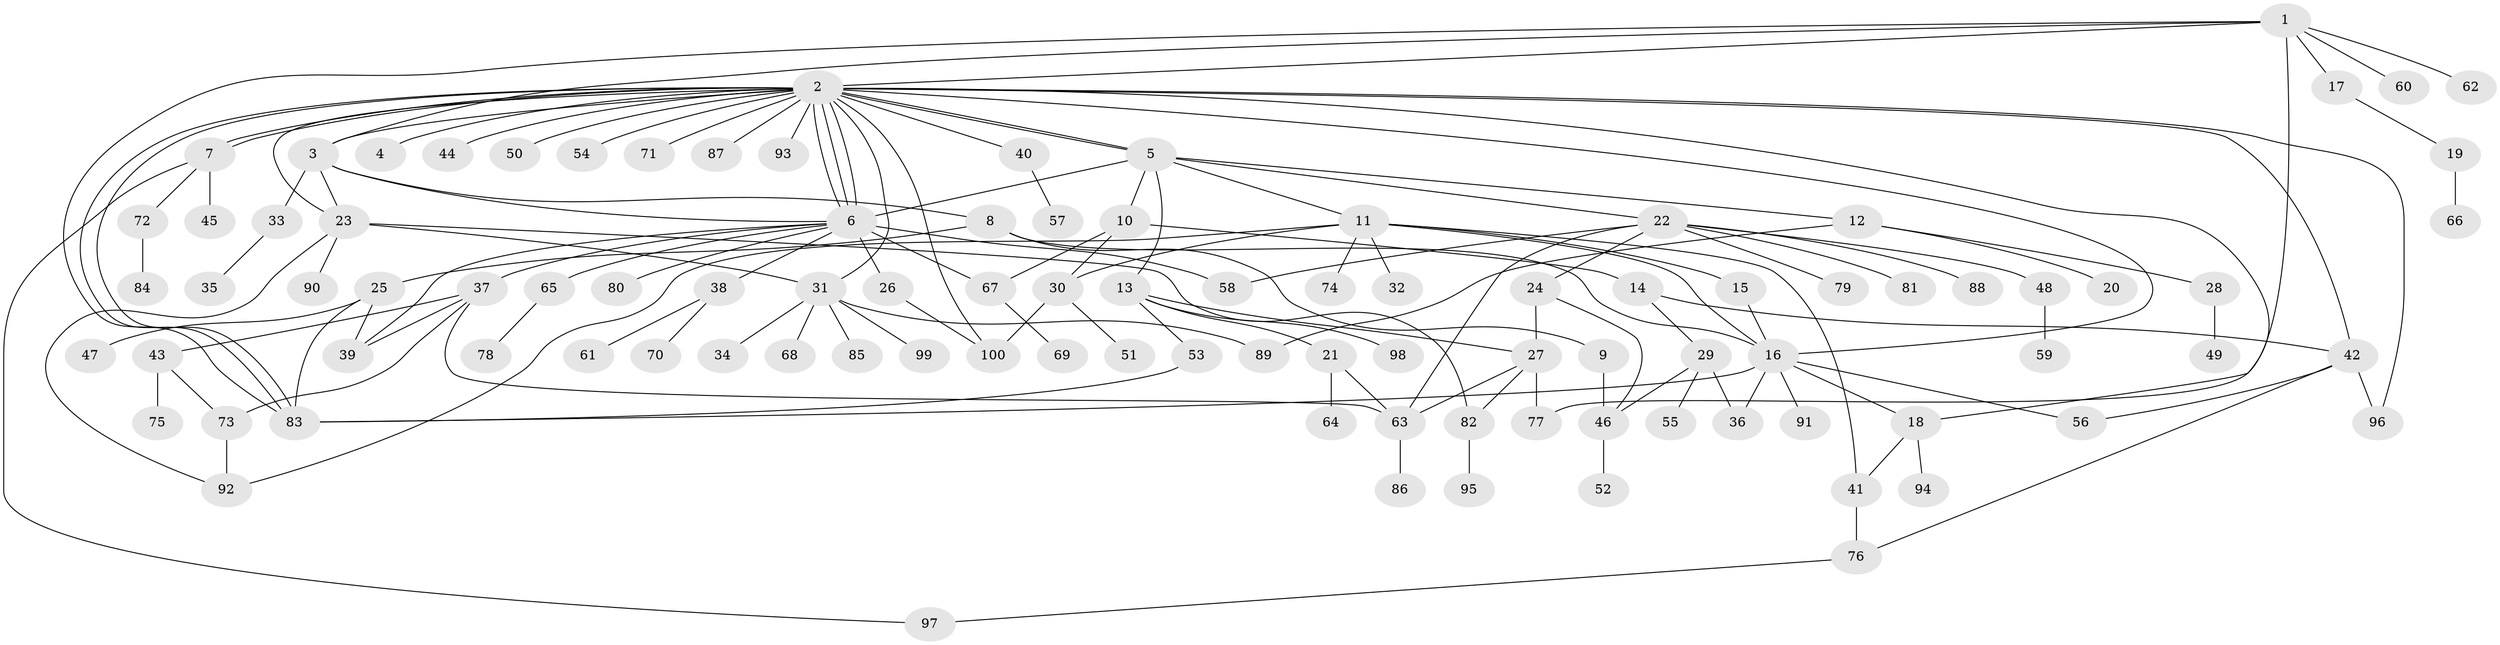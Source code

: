 // Generated by graph-tools (version 1.1) at 2025/38/02/21/25 10:38:54]
// undirected, 100 vertices, 143 edges
graph export_dot {
graph [start="1"]
  node [color=gray90,style=filled];
  1;
  2;
  3;
  4;
  5;
  6;
  7;
  8;
  9;
  10;
  11;
  12;
  13;
  14;
  15;
  16;
  17;
  18;
  19;
  20;
  21;
  22;
  23;
  24;
  25;
  26;
  27;
  28;
  29;
  30;
  31;
  32;
  33;
  34;
  35;
  36;
  37;
  38;
  39;
  40;
  41;
  42;
  43;
  44;
  45;
  46;
  47;
  48;
  49;
  50;
  51;
  52;
  53;
  54;
  55;
  56;
  57;
  58;
  59;
  60;
  61;
  62;
  63;
  64;
  65;
  66;
  67;
  68;
  69;
  70;
  71;
  72;
  73;
  74;
  75;
  76;
  77;
  78;
  79;
  80;
  81;
  82;
  83;
  84;
  85;
  86;
  87;
  88;
  89;
  90;
  91;
  92;
  93;
  94;
  95;
  96;
  97;
  98;
  99;
  100;
  1 -- 2;
  1 -- 3;
  1 -- 17;
  1 -- 60;
  1 -- 62;
  1 -- 77;
  1 -- 83;
  2 -- 3;
  2 -- 4;
  2 -- 5;
  2 -- 5;
  2 -- 6;
  2 -- 6;
  2 -- 6;
  2 -- 7;
  2 -- 7;
  2 -- 16;
  2 -- 18;
  2 -- 23;
  2 -- 31;
  2 -- 40;
  2 -- 42;
  2 -- 44;
  2 -- 50;
  2 -- 54;
  2 -- 71;
  2 -- 83;
  2 -- 83;
  2 -- 87;
  2 -- 93;
  2 -- 96;
  2 -- 100;
  3 -- 6;
  3 -- 8;
  3 -- 23;
  3 -- 33;
  5 -- 6;
  5 -- 10;
  5 -- 11;
  5 -- 12;
  5 -- 13;
  5 -- 22;
  6 -- 26;
  6 -- 37;
  6 -- 38;
  6 -- 39;
  6 -- 58;
  6 -- 65;
  6 -- 67;
  6 -- 80;
  7 -- 45;
  7 -- 72;
  7 -- 97;
  8 -- 9;
  8 -- 16;
  8 -- 25;
  9 -- 46;
  10 -- 14;
  10 -- 30;
  10 -- 67;
  11 -- 15;
  11 -- 16;
  11 -- 30;
  11 -- 32;
  11 -- 41;
  11 -- 74;
  11 -- 92;
  12 -- 20;
  12 -- 28;
  12 -- 89;
  13 -- 21;
  13 -- 27;
  13 -- 53;
  13 -- 98;
  14 -- 29;
  14 -- 42;
  15 -- 16;
  16 -- 18;
  16 -- 36;
  16 -- 56;
  16 -- 83;
  16 -- 91;
  17 -- 19;
  18 -- 41;
  18 -- 94;
  19 -- 66;
  21 -- 63;
  21 -- 64;
  22 -- 24;
  22 -- 48;
  22 -- 58;
  22 -- 63;
  22 -- 79;
  22 -- 81;
  22 -- 88;
  23 -- 31;
  23 -- 82;
  23 -- 90;
  23 -- 92;
  24 -- 27;
  24 -- 46;
  25 -- 39;
  25 -- 47;
  25 -- 83;
  26 -- 100;
  27 -- 63;
  27 -- 77;
  27 -- 82;
  28 -- 49;
  29 -- 36;
  29 -- 46;
  29 -- 55;
  30 -- 51;
  30 -- 100;
  31 -- 34;
  31 -- 68;
  31 -- 85;
  31 -- 89;
  31 -- 99;
  33 -- 35;
  37 -- 39;
  37 -- 43;
  37 -- 63;
  37 -- 73;
  38 -- 61;
  38 -- 70;
  40 -- 57;
  41 -- 76;
  42 -- 56;
  42 -- 76;
  42 -- 96;
  43 -- 73;
  43 -- 75;
  46 -- 52;
  48 -- 59;
  53 -- 83;
  63 -- 86;
  65 -- 78;
  67 -- 69;
  72 -- 84;
  73 -- 92;
  76 -- 97;
  82 -- 95;
}
